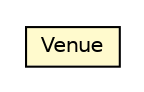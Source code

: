 #!/usr/local/bin/dot
#
# Class diagram 
# Generated by UMLGraph version R5_6-24-gf6e263 (http://www.umlgraph.org/)
#

digraph G {
	edge [fontname="Helvetica",fontsize=10,labelfontname="Helvetica",labelfontsize=10];
	node [fontname="Helvetica",fontsize=10,shape=plaintext];
	nodesep=0.25;
	ranksep=0.5;
	// net.trajano.doxdb.sample.json.Venue
	c44 [label=<<table title="net.trajano.doxdb.sample.json.Venue" border="0" cellborder="1" cellspacing="0" cellpadding="2" port="p" bgcolor="lemonChiffon" href="./Venue.html">
		<tr><td><table border="0" cellspacing="0" cellpadding="1">
<tr><td align="center" balign="center"> Venue </td></tr>
		</table></td></tr>
		</table>>, URL="./Venue.html", fontname="Helvetica", fontcolor="black", fontsize=10.0];
}

